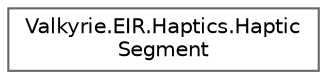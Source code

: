 digraph "Graphical Class Hierarchy"
{
 // LATEX_PDF_SIZE
  bgcolor="transparent";
  edge [fontname=Helvetica,fontsize=10,labelfontname=Helvetica,labelfontsize=10];
  node [fontname=Helvetica,fontsize=10,shape=box,height=0.2,width=0.4];
  rankdir="LR";
  Node0 [id="Node000000",label="Valkyrie.EIR.Haptics.Haptic\lSegment",height=0.2,width=0.4,color="grey40", fillcolor="white", style="filled",URL="$d4/da1/struct_valkyrie_1_1_e_i_r_1_1_haptics_1_1_haptic_segment.html",tooltip=" "];
}
